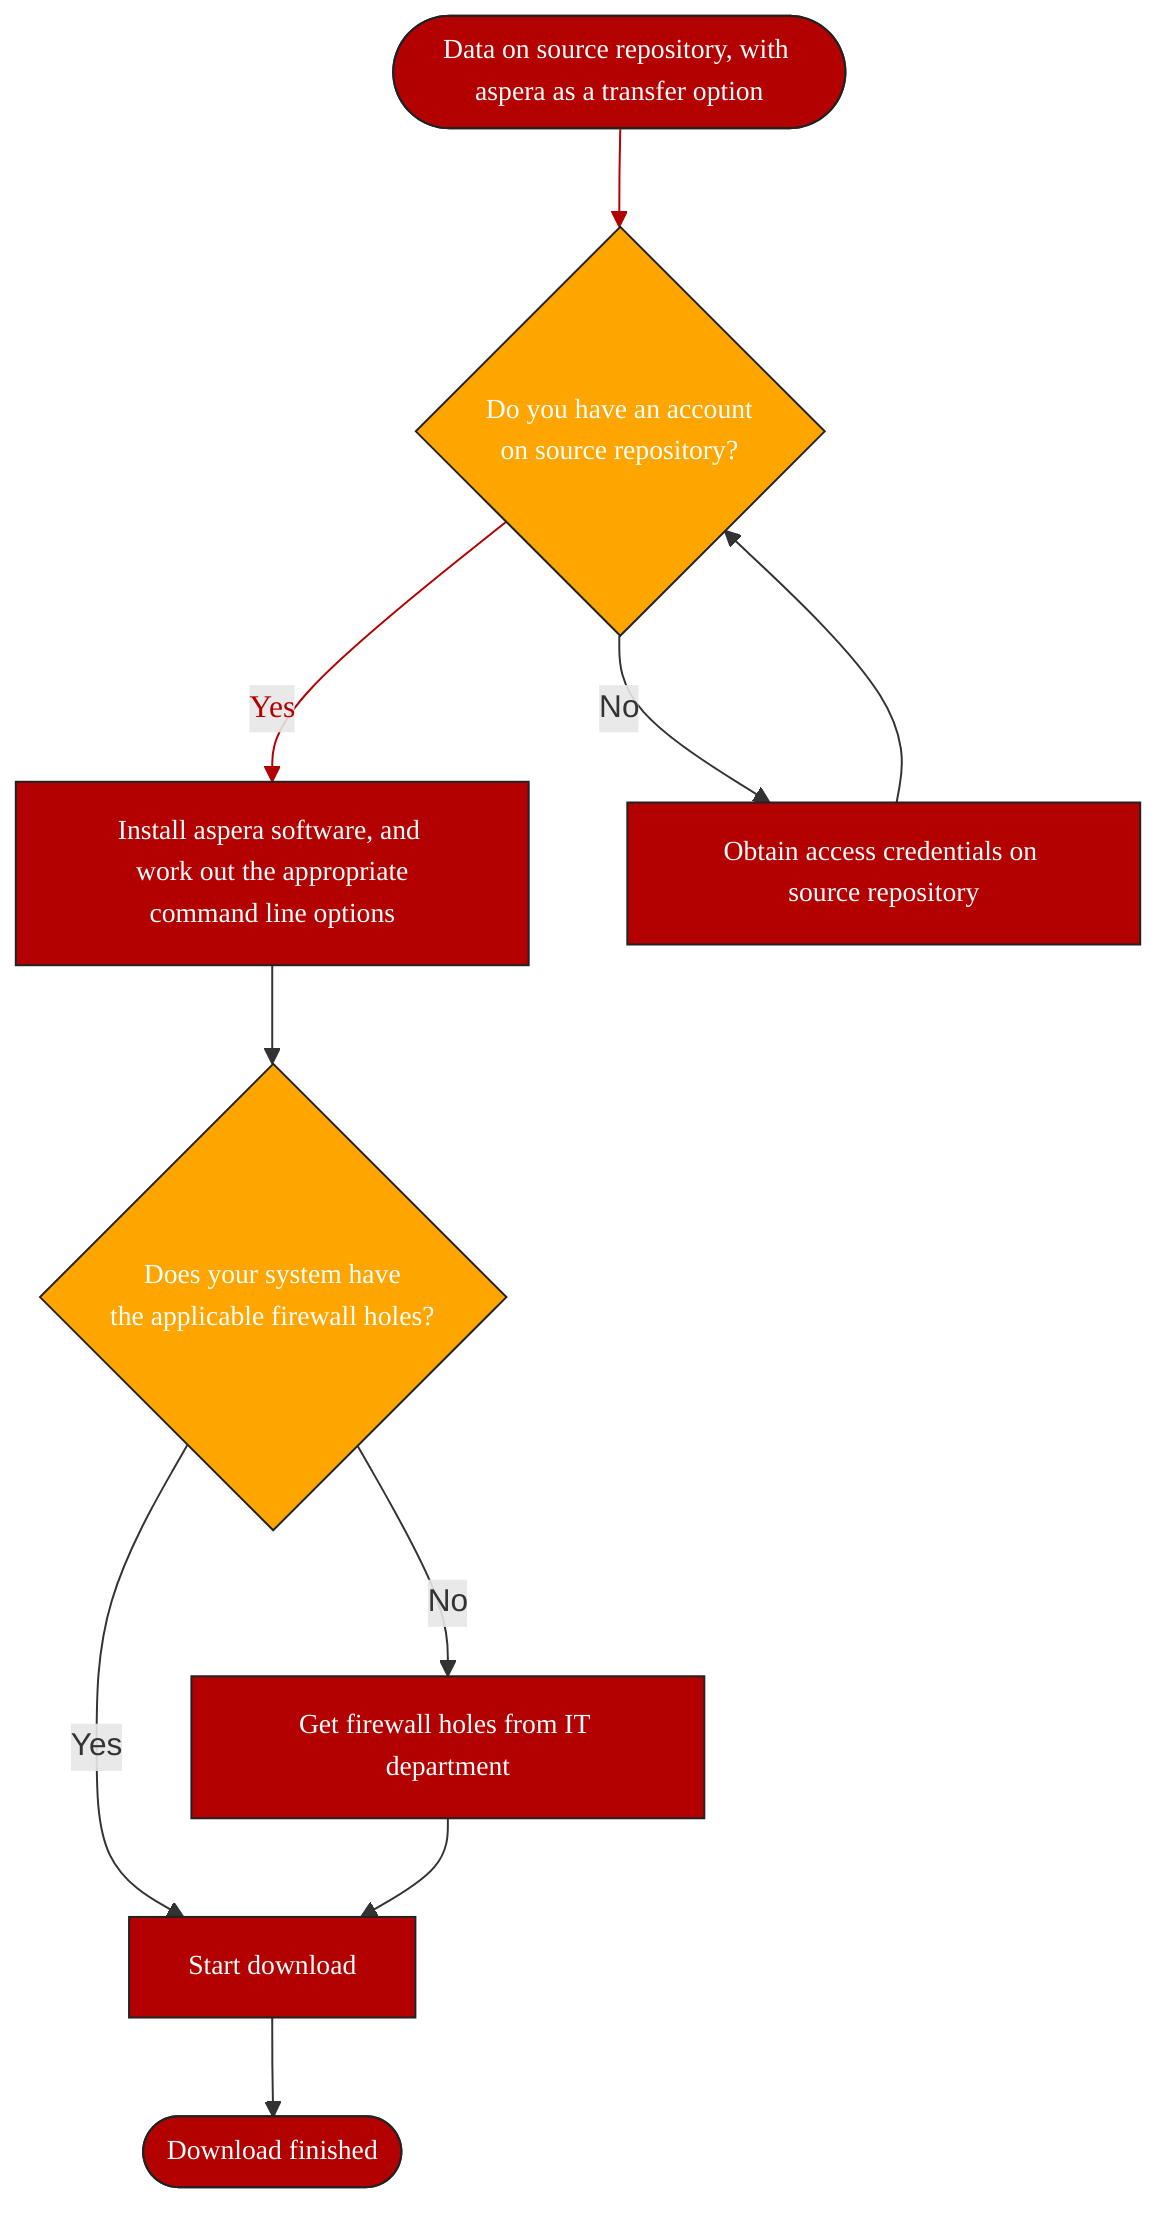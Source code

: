 graph TD
 A:::box
 A([Data on source repository, with aspera as a transfer option]) --> C{Do you have an account <br/>on source repository?}:::box1
    C -->|Yes| H[Install aspera software, and <br/> work out the appropriate command line options]:::box
    C -->|No| E[Obtain access credentials on source repository]:::box
    E --> C
    H -->Z{Does your system have <br/>the applicable firewall holes?}:::box1
    Z -->|Yes| J[Start download]:::box
    Z -->|No| G[Get firewall holes from IT department]:::box
    G --> J
    J -->K([Download finished]):::box

classDef box font-family:avenir,font-size:14px,fill:#B30000,stroke:#222,color:#fff,stroke-width:1px
classDef box1 font-family:avenir,font-size:14px,fill:orange,stroke:#222,color:#fff,stroke-width:1px
linkStyle 0,1 stroke:#B30000,stroke-width:1px,color:#B30000,font-family:avenir;